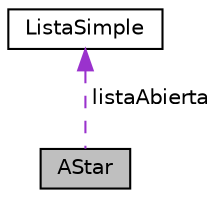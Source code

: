 digraph "AStar"
{
 // LATEX_PDF_SIZE
  edge [fontname="Helvetica",fontsize="10",labelfontname="Helvetica",labelfontsize="10"];
  node [fontname="Helvetica",fontsize="10",shape=record];
  Node1 [label="AStar",height=0.2,width=0.4,color="black", fillcolor="grey75", style="filled", fontcolor="black",tooltip=" "];
  Node2 -> Node1 [dir="back",color="darkorchid3",fontsize="10",style="dashed",label=" listaAbierta" ,fontname="Helvetica"];
  Node2 [label="ListaSimple",height=0.2,width=0.4,color="black", fillcolor="white", style="filled",URL="$class_lista_simple.html",tooltip=" "];
}
